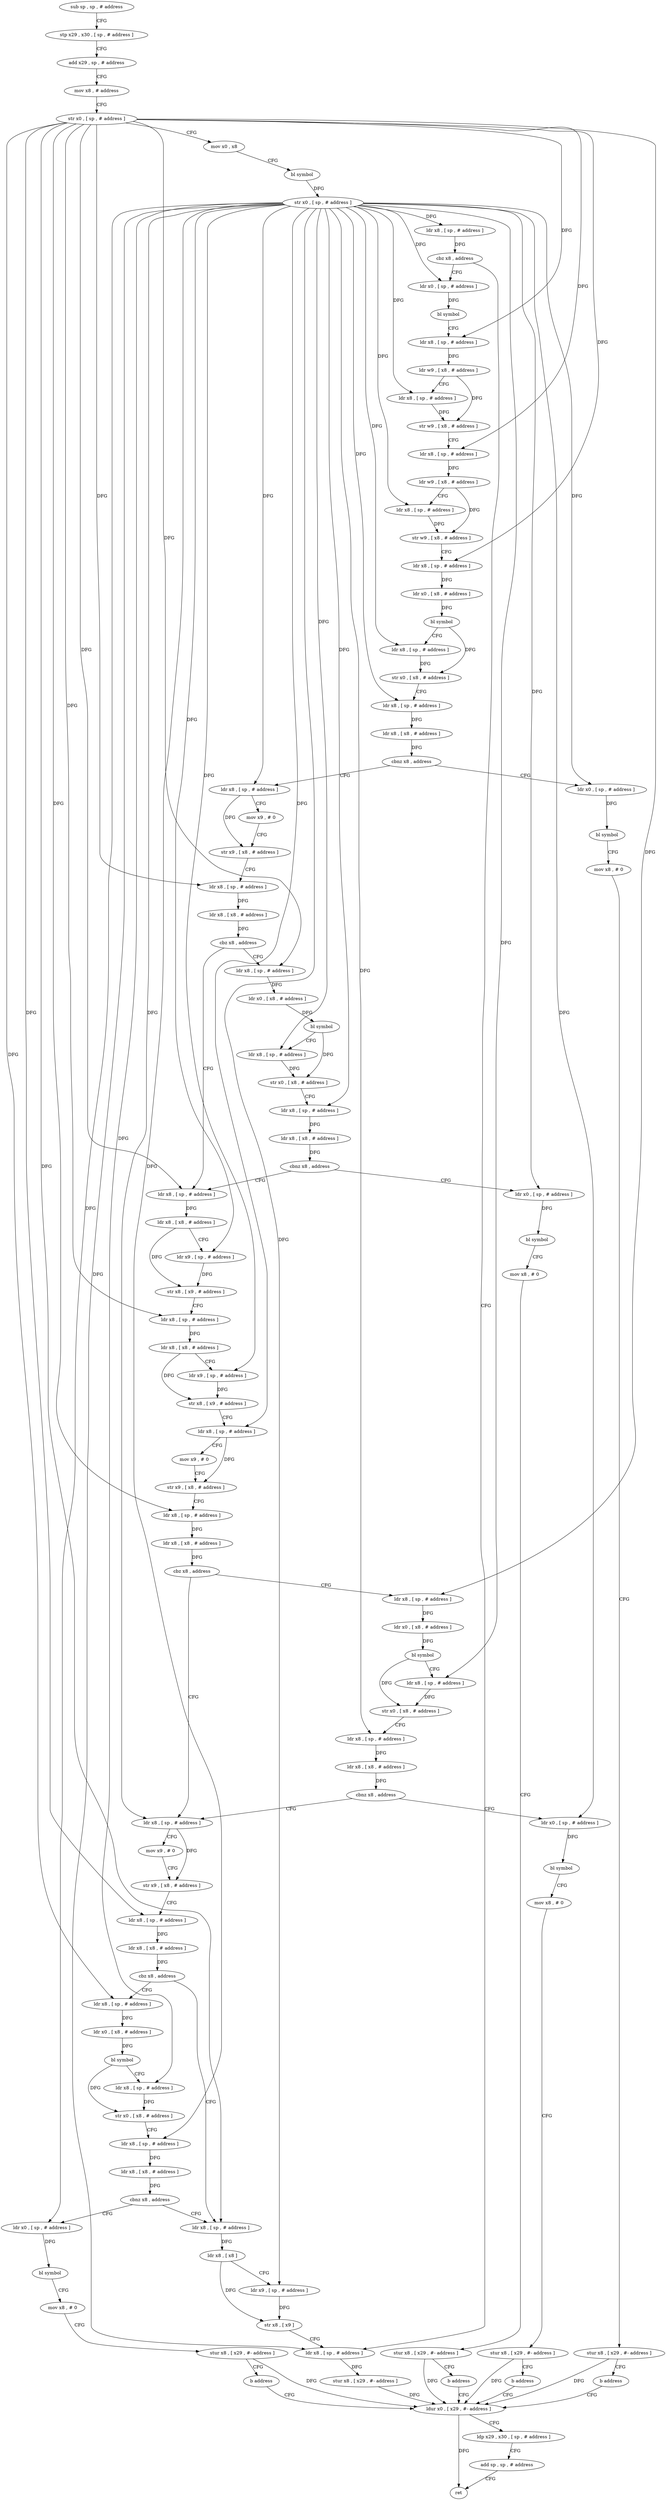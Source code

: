 digraph "func" {
"82272" [label = "sub sp , sp , # address" ]
"82276" [label = "stp x29 , x30 , [ sp , # address ]" ]
"82280" [label = "add x29 , sp , # address" ]
"82284" [label = "mov x8 , # address" ]
"82288" [label = "str x0 , [ sp , # address ]" ]
"82292" [label = "mov x0 , x8" ]
"82296" [label = "bl symbol" ]
"82300" [label = "str x0 , [ sp , # address ]" ]
"82304" [label = "ldr x8 , [ sp , # address ]" ]
"82308" [label = "cbz x8 , address" ]
"82680" [label = "ldr x8 , [ sp , # address ]" ]
"82312" [label = "ldr x0 , [ sp , # address ]" ]
"82684" [label = "stur x8 , [ x29 , #- address ]" ]
"82688" [label = "ldur x0 , [ x29 , #- address ]" ]
"82316" [label = "bl symbol" ]
"82320" [label = "ldr x8 , [ sp , # address ]" ]
"82324" [label = "ldr w9 , [ x8 , # address ]" ]
"82328" [label = "ldr x8 , [ sp , # address ]" ]
"82332" [label = "str w9 , [ x8 , # address ]" ]
"82336" [label = "ldr x8 , [ sp , # address ]" ]
"82340" [label = "ldr w9 , [ x8 , # address ]" ]
"82344" [label = "ldr x8 , [ sp , # address ]" ]
"82348" [label = "str w9 , [ x8 , # address ]" ]
"82352" [label = "ldr x8 , [ sp , # address ]" ]
"82356" [label = "ldr x0 , [ x8 , # address ]" ]
"82360" [label = "bl symbol" ]
"82364" [label = "ldr x8 , [ sp , # address ]" ]
"82368" [label = "str x0 , [ x8 , # address ]" ]
"82372" [label = "ldr x8 , [ sp , # address ]" ]
"82376" [label = "ldr x8 , [ x8 , # address ]" ]
"82380" [label = "cbnz x8 , address" ]
"82404" [label = "ldr x8 , [ sp , # address ]" ]
"82384" [label = "ldr x0 , [ sp , # address ]" ]
"82408" [label = "mov x9 , # 0" ]
"82412" [label = "str x9 , [ x8 , # address ]" ]
"82416" [label = "ldr x8 , [ sp , # address ]" ]
"82420" [label = "ldr x8 , [ x8 , # address ]" ]
"82424" [label = "cbz x8 , address" ]
"82480" [label = "ldr x8 , [ sp , # address ]" ]
"82428" [label = "ldr x8 , [ sp , # address ]" ]
"82388" [label = "bl symbol" ]
"82392" [label = "mov x8 , # 0" ]
"82396" [label = "stur x8 , [ x29 , #- address ]" ]
"82400" [label = "b address" ]
"82484" [label = "ldr x8 , [ x8 , # address ]" ]
"82488" [label = "ldr x9 , [ sp , # address ]" ]
"82492" [label = "str x8 , [ x9 , # address ]" ]
"82496" [label = "ldr x8 , [ sp , # address ]" ]
"82500" [label = "ldr x8 , [ x8 , # address ]" ]
"82504" [label = "ldr x9 , [ sp , # address ]" ]
"82508" [label = "str x8 , [ x9 , # address ]" ]
"82512" [label = "ldr x8 , [ sp , # address ]" ]
"82516" [label = "mov x9 , # 0" ]
"82520" [label = "str x9 , [ x8 , # address ]" ]
"82524" [label = "ldr x8 , [ sp , # address ]" ]
"82528" [label = "ldr x8 , [ x8 , # address ]" ]
"82532" [label = "cbz x8 , address" ]
"82588" [label = "ldr x8 , [ sp , # address ]" ]
"82536" [label = "ldr x8 , [ sp , # address ]" ]
"82432" [label = "ldr x0 , [ x8 , # address ]" ]
"82436" [label = "bl symbol" ]
"82440" [label = "ldr x8 , [ sp , # address ]" ]
"82444" [label = "str x0 , [ x8 , # address ]" ]
"82448" [label = "ldr x8 , [ sp , # address ]" ]
"82452" [label = "ldr x8 , [ x8 , # address ]" ]
"82456" [label = "cbnz x8 , address" ]
"82460" [label = "ldr x0 , [ sp , # address ]" ]
"82692" [label = "ldp x29 , x30 , [ sp , # address ]" ]
"82696" [label = "add sp , sp , # address" ]
"82700" [label = "ret" ]
"82592" [label = "mov x9 , # 0" ]
"82596" [label = "str x9 , [ x8 , # address ]" ]
"82600" [label = "ldr x8 , [ sp , # address ]" ]
"82604" [label = "ldr x8 , [ x8 , # address ]" ]
"82608" [label = "cbz x8 , address" ]
"82664" [label = "ldr x8 , [ sp , # address ]" ]
"82612" [label = "ldr x8 , [ sp , # address ]" ]
"82540" [label = "ldr x0 , [ x8 , # address ]" ]
"82544" [label = "bl symbol" ]
"82548" [label = "ldr x8 , [ sp , # address ]" ]
"82552" [label = "str x0 , [ x8 , # address ]" ]
"82556" [label = "ldr x8 , [ sp , # address ]" ]
"82560" [label = "ldr x8 , [ x8 , # address ]" ]
"82564" [label = "cbnz x8 , address" ]
"82568" [label = "ldr x0 , [ sp , # address ]" ]
"82464" [label = "bl symbol" ]
"82468" [label = "mov x8 , # 0" ]
"82472" [label = "stur x8 , [ x29 , #- address ]" ]
"82476" [label = "b address" ]
"82668" [label = "ldr x8 , [ x8 ]" ]
"82672" [label = "ldr x9 , [ sp , # address ]" ]
"82676" [label = "str x8 , [ x9 ]" ]
"82616" [label = "ldr x0 , [ x8 , # address ]" ]
"82620" [label = "bl symbol" ]
"82624" [label = "ldr x8 , [ sp , # address ]" ]
"82628" [label = "str x0 , [ x8 , # address ]" ]
"82632" [label = "ldr x8 , [ sp , # address ]" ]
"82636" [label = "ldr x8 , [ x8 , # address ]" ]
"82640" [label = "cbnz x8 , address" ]
"82644" [label = "ldr x0 , [ sp , # address ]" ]
"82572" [label = "bl symbol" ]
"82576" [label = "mov x8 , # 0" ]
"82580" [label = "stur x8 , [ x29 , #- address ]" ]
"82584" [label = "b address" ]
"82648" [label = "bl symbol" ]
"82652" [label = "mov x8 , # 0" ]
"82656" [label = "stur x8 , [ x29 , #- address ]" ]
"82660" [label = "b address" ]
"82272" -> "82276" [ label = "CFG" ]
"82276" -> "82280" [ label = "CFG" ]
"82280" -> "82284" [ label = "CFG" ]
"82284" -> "82288" [ label = "CFG" ]
"82288" -> "82292" [ label = "CFG" ]
"82288" -> "82320" [ label = "DFG" ]
"82288" -> "82336" [ label = "DFG" ]
"82288" -> "82352" [ label = "DFG" ]
"82288" -> "82416" [ label = "DFG" ]
"82288" -> "82480" [ label = "DFG" ]
"82288" -> "82496" [ label = "DFG" ]
"82288" -> "82524" [ label = "DFG" ]
"82288" -> "82428" [ label = "DFG" ]
"82288" -> "82600" [ label = "DFG" ]
"82288" -> "82536" [ label = "DFG" ]
"82288" -> "82664" [ label = "DFG" ]
"82288" -> "82612" [ label = "DFG" ]
"82292" -> "82296" [ label = "CFG" ]
"82296" -> "82300" [ label = "DFG" ]
"82300" -> "82304" [ label = "DFG" ]
"82300" -> "82680" [ label = "DFG" ]
"82300" -> "82312" [ label = "DFG" ]
"82300" -> "82328" [ label = "DFG" ]
"82300" -> "82344" [ label = "DFG" ]
"82300" -> "82364" [ label = "DFG" ]
"82300" -> "82372" [ label = "DFG" ]
"82300" -> "82404" [ label = "DFG" ]
"82300" -> "82384" [ label = "DFG" ]
"82300" -> "82488" [ label = "DFG" ]
"82300" -> "82504" [ label = "DFG" ]
"82300" -> "82512" [ label = "DFG" ]
"82300" -> "82440" [ label = "DFG" ]
"82300" -> "82448" [ label = "DFG" ]
"82300" -> "82588" [ label = "DFG" ]
"82300" -> "82548" [ label = "DFG" ]
"82300" -> "82556" [ label = "DFG" ]
"82300" -> "82460" [ label = "DFG" ]
"82300" -> "82672" [ label = "DFG" ]
"82300" -> "82624" [ label = "DFG" ]
"82300" -> "82632" [ label = "DFG" ]
"82300" -> "82568" [ label = "DFG" ]
"82300" -> "82644" [ label = "DFG" ]
"82304" -> "82308" [ label = "DFG" ]
"82308" -> "82680" [ label = "CFG" ]
"82308" -> "82312" [ label = "CFG" ]
"82680" -> "82684" [ label = "DFG" ]
"82312" -> "82316" [ label = "DFG" ]
"82684" -> "82688" [ label = "DFG" ]
"82688" -> "82692" [ label = "CFG" ]
"82688" -> "82700" [ label = "DFG" ]
"82316" -> "82320" [ label = "CFG" ]
"82320" -> "82324" [ label = "DFG" ]
"82324" -> "82328" [ label = "CFG" ]
"82324" -> "82332" [ label = "DFG" ]
"82328" -> "82332" [ label = "DFG" ]
"82332" -> "82336" [ label = "CFG" ]
"82336" -> "82340" [ label = "DFG" ]
"82340" -> "82344" [ label = "CFG" ]
"82340" -> "82348" [ label = "DFG" ]
"82344" -> "82348" [ label = "DFG" ]
"82348" -> "82352" [ label = "CFG" ]
"82352" -> "82356" [ label = "DFG" ]
"82356" -> "82360" [ label = "DFG" ]
"82360" -> "82364" [ label = "CFG" ]
"82360" -> "82368" [ label = "DFG" ]
"82364" -> "82368" [ label = "DFG" ]
"82368" -> "82372" [ label = "CFG" ]
"82372" -> "82376" [ label = "DFG" ]
"82376" -> "82380" [ label = "DFG" ]
"82380" -> "82404" [ label = "CFG" ]
"82380" -> "82384" [ label = "CFG" ]
"82404" -> "82408" [ label = "CFG" ]
"82404" -> "82412" [ label = "DFG" ]
"82384" -> "82388" [ label = "DFG" ]
"82408" -> "82412" [ label = "CFG" ]
"82412" -> "82416" [ label = "CFG" ]
"82416" -> "82420" [ label = "DFG" ]
"82420" -> "82424" [ label = "DFG" ]
"82424" -> "82480" [ label = "CFG" ]
"82424" -> "82428" [ label = "CFG" ]
"82480" -> "82484" [ label = "DFG" ]
"82428" -> "82432" [ label = "DFG" ]
"82388" -> "82392" [ label = "CFG" ]
"82392" -> "82396" [ label = "CFG" ]
"82396" -> "82400" [ label = "CFG" ]
"82396" -> "82688" [ label = "DFG" ]
"82400" -> "82688" [ label = "CFG" ]
"82484" -> "82488" [ label = "CFG" ]
"82484" -> "82492" [ label = "DFG" ]
"82488" -> "82492" [ label = "DFG" ]
"82492" -> "82496" [ label = "CFG" ]
"82496" -> "82500" [ label = "DFG" ]
"82500" -> "82504" [ label = "CFG" ]
"82500" -> "82508" [ label = "DFG" ]
"82504" -> "82508" [ label = "DFG" ]
"82508" -> "82512" [ label = "CFG" ]
"82512" -> "82516" [ label = "CFG" ]
"82512" -> "82520" [ label = "DFG" ]
"82516" -> "82520" [ label = "CFG" ]
"82520" -> "82524" [ label = "CFG" ]
"82524" -> "82528" [ label = "DFG" ]
"82528" -> "82532" [ label = "DFG" ]
"82532" -> "82588" [ label = "CFG" ]
"82532" -> "82536" [ label = "CFG" ]
"82588" -> "82592" [ label = "CFG" ]
"82588" -> "82596" [ label = "DFG" ]
"82536" -> "82540" [ label = "DFG" ]
"82432" -> "82436" [ label = "DFG" ]
"82436" -> "82440" [ label = "CFG" ]
"82436" -> "82444" [ label = "DFG" ]
"82440" -> "82444" [ label = "DFG" ]
"82444" -> "82448" [ label = "CFG" ]
"82448" -> "82452" [ label = "DFG" ]
"82452" -> "82456" [ label = "DFG" ]
"82456" -> "82480" [ label = "CFG" ]
"82456" -> "82460" [ label = "CFG" ]
"82460" -> "82464" [ label = "DFG" ]
"82692" -> "82696" [ label = "CFG" ]
"82696" -> "82700" [ label = "CFG" ]
"82592" -> "82596" [ label = "CFG" ]
"82596" -> "82600" [ label = "CFG" ]
"82600" -> "82604" [ label = "DFG" ]
"82604" -> "82608" [ label = "DFG" ]
"82608" -> "82664" [ label = "CFG" ]
"82608" -> "82612" [ label = "CFG" ]
"82664" -> "82668" [ label = "DFG" ]
"82612" -> "82616" [ label = "DFG" ]
"82540" -> "82544" [ label = "DFG" ]
"82544" -> "82548" [ label = "CFG" ]
"82544" -> "82552" [ label = "DFG" ]
"82548" -> "82552" [ label = "DFG" ]
"82552" -> "82556" [ label = "CFG" ]
"82556" -> "82560" [ label = "DFG" ]
"82560" -> "82564" [ label = "DFG" ]
"82564" -> "82588" [ label = "CFG" ]
"82564" -> "82568" [ label = "CFG" ]
"82568" -> "82572" [ label = "DFG" ]
"82464" -> "82468" [ label = "CFG" ]
"82468" -> "82472" [ label = "CFG" ]
"82472" -> "82476" [ label = "CFG" ]
"82472" -> "82688" [ label = "DFG" ]
"82476" -> "82688" [ label = "CFG" ]
"82668" -> "82672" [ label = "CFG" ]
"82668" -> "82676" [ label = "DFG" ]
"82672" -> "82676" [ label = "DFG" ]
"82676" -> "82680" [ label = "CFG" ]
"82616" -> "82620" [ label = "DFG" ]
"82620" -> "82624" [ label = "CFG" ]
"82620" -> "82628" [ label = "DFG" ]
"82624" -> "82628" [ label = "DFG" ]
"82628" -> "82632" [ label = "CFG" ]
"82632" -> "82636" [ label = "DFG" ]
"82636" -> "82640" [ label = "DFG" ]
"82640" -> "82664" [ label = "CFG" ]
"82640" -> "82644" [ label = "CFG" ]
"82644" -> "82648" [ label = "DFG" ]
"82572" -> "82576" [ label = "CFG" ]
"82576" -> "82580" [ label = "CFG" ]
"82580" -> "82584" [ label = "CFG" ]
"82580" -> "82688" [ label = "DFG" ]
"82584" -> "82688" [ label = "CFG" ]
"82648" -> "82652" [ label = "CFG" ]
"82652" -> "82656" [ label = "CFG" ]
"82656" -> "82660" [ label = "CFG" ]
"82656" -> "82688" [ label = "DFG" ]
"82660" -> "82688" [ label = "CFG" ]
}
